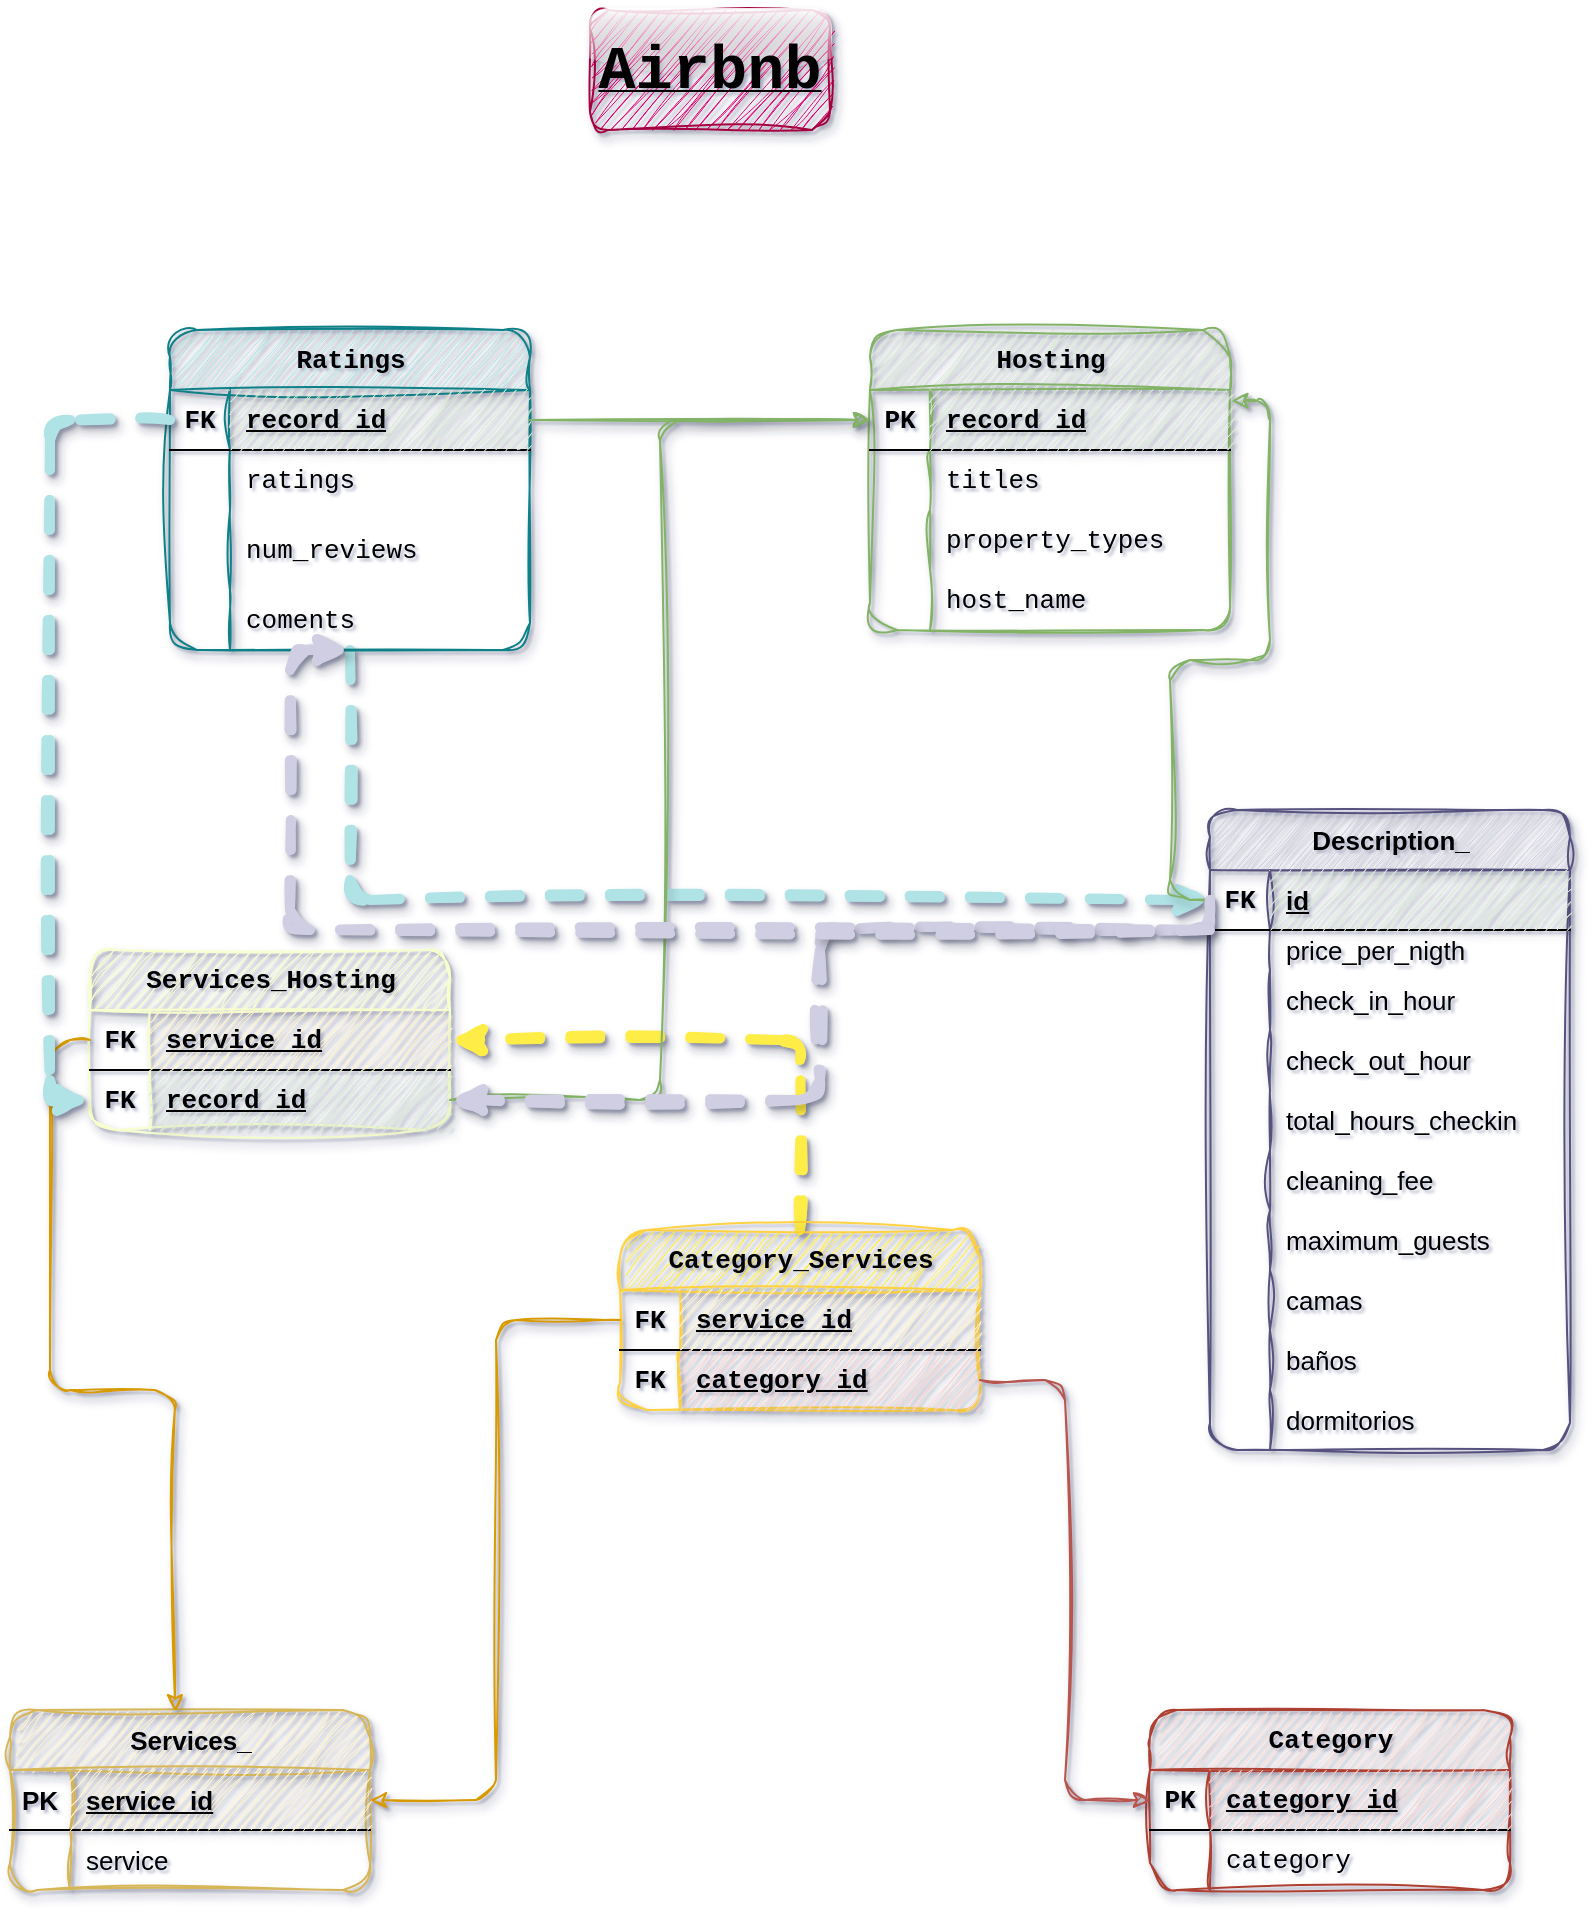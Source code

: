 <mxfile version="24.8.6">
  <diagram name="Page-1" id="JY5ZHwtryIxUGJIdgvJa">
    <mxGraphModel dx="2266" dy="979" grid="1" gridSize="10" guides="1" tooltips="1" connect="1" arrows="1" fold="1" page="1" pageScale="1" pageWidth="850" pageHeight="1100" background="none" math="0" shadow="1">
      <root>
        <mxCell id="0" />
        <mxCell id="1" parent="0" />
        <mxCell id="pHCHq_Ou_SgAkY8i8tZ--1" value="Hosting" style="shape=table;startSize=30;container=1;collapsible=1;childLayout=tableLayout;fixedRows=1;rowLines=0;fontStyle=1;align=center;resizeLast=1;html=1;fillColor=#d5e8d4;strokeColor=#82b366;rounded=1;sketch=1;curveFitting=1;jiggle=2;shadow=1;fontFamily=Courier New;fontSize=13;" vertex="1" parent="1">
          <mxGeometry x="460" y="220" width="180" height="150" as="geometry">
            <mxRectangle x="420" y="190" width="80" height="30" as="alternateBounds" />
          </mxGeometry>
        </mxCell>
        <mxCell id="pHCHq_Ou_SgAkY8i8tZ--2" value="" style="shape=tableRow;horizontal=0;startSize=0;swimlaneHead=0;swimlaneBody=0;fillColor=none;collapsible=0;dropTarget=0;points=[[0,0.5],[1,0.5]];portConstraint=eastwest;top=0;left=0;right=0;bottom=1;fontFamily=Courier New;fontSize=13;rounded=1;" vertex="1" parent="pHCHq_Ou_SgAkY8i8tZ--1">
          <mxGeometry y="30" width="180" height="30" as="geometry" />
        </mxCell>
        <mxCell id="pHCHq_Ou_SgAkY8i8tZ--3" value="PK" style="shape=partialRectangle;connectable=0;fillColor=none;top=0;left=0;bottom=0;right=0;fontStyle=1;overflow=hidden;whiteSpace=wrap;html=1;fontFamily=Courier New;fontSize=13;rounded=1;" vertex="1" parent="pHCHq_Ou_SgAkY8i8tZ--2">
          <mxGeometry width="30" height="30" as="geometry">
            <mxRectangle width="30" height="30" as="alternateBounds" />
          </mxGeometry>
        </mxCell>
        <mxCell id="pHCHq_Ou_SgAkY8i8tZ--4" value="record_id" style="shape=partialRectangle;connectable=0;fillColor=#d5e8d4;top=0;left=0;bottom=0;right=0;align=left;spacingLeft=6;fontStyle=5;overflow=hidden;whiteSpace=wrap;html=1;strokeColor=#82b366;sketch=1;curveFitting=1;jiggle=2;shadow=1;fontFamily=Courier New;fontSize=13;rounded=1;" vertex="1" parent="pHCHq_Ou_SgAkY8i8tZ--2">
          <mxGeometry x="30" width="150" height="30" as="geometry">
            <mxRectangle width="150" height="30" as="alternateBounds" />
          </mxGeometry>
        </mxCell>
        <mxCell id="pHCHq_Ou_SgAkY8i8tZ--5" value="" style="shape=tableRow;horizontal=0;startSize=0;swimlaneHead=0;swimlaneBody=0;fillColor=none;collapsible=0;dropTarget=0;points=[[0,0.5],[1,0.5]];portConstraint=eastwest;top=0;left=0;right=0;bottom=0;fontFamily=Courier New;fontSize=13;rounded=1;" vertex="1" parent="pHCHq_Ou_SgAkY8i8tZ--1">
          <mxGeometry y="60" width="180" height="30" as="geometry" />
        </mxCell>
        <mxCell id="pHCHq_Ou_SgAkY8i8tZ--6" value="" style="shape=partialRectangle;connectable=0;fillColor=none;top=0;left=0;bottom=0;right=0;editable=1;overflow=hidden;whiteSpace=wrap;html=1;fontFamily=Courier New;fontSize=13;rounded=1;" vertex="1" parent="pHCHq_Ou_SgAkY8i8tZ--5">
          <mxGeometry width="30" height="30" as="geometry">
            <mxRectangle width="30" height="30" as="alternateBounds" />
          </mxGeometry>
        </mxCell>
        <mxCell id="pHCHq_Ou_SgAkY8i8tZ--7" value="titles" style="shape=partialRectangle;connectable=0;fillColor=none;top=0;left=0;bottom=0;right=0;align=left;spacingLeft=6;overflow=hidden;whiteSpace=wrap;html=1;fontFamily=Courier New;fontSize=13;rounded=1;" vertex="1" parent="pHCHq_Ou_SgAkY8i8tZ--5">
          <mxGeometry x="30" width="150" height="30" as="geometry">
            <mxRectangle width="150" height="30" as="alternateBounds" />
          </mxGeometry>
        </mxCell>
        <mxCell id="pHCHq_Ou_SgAkY8i8tZ--8" value="" style="shape=tableRow;horizontal=0;startSize=0;swimlaneHead=0;swimlaneBody=0;fillColor=none;collapsible=0;dropTarget=0;points=[[0,0.5],[1,0.5]];portConstraint=eastwest;top=0;left=0;right=0;bottom=0;fontFamily=Courier New;fontSize=13;rounded=1;" vertex="1" parent="pHCHq_Ou_SgAkY8i8tZ--1">
          <mxGeometry y="90" width="180" height="30" as="geometry" />
        </mxCell>
        <mxCell id="pHCHq_Ou_SgAkY8i8tZ--9" value="" style="shape=partialRectangle;connectable=0;fillColor=none;top=0;left=0;bottom=0;right=0;editable=1;overflow=hidden;whiteSpace=wrap;html=1;fontFamily=Courier New;fontSize=13;rounded=1;" vertex="1" parent="pHCHq_Ou_SgAkY8i8tZ--8">
          <mxGeometry width="30" height="30" as="geometry">
            <mxRectangle width="30" height="30" as="alternateBounds" />
          </mxGeometry>
        </mxCell>
        <mxCell id="pHCHq_Ou_SgAkY8i8tZ--10" value="property_types" style="shape=partialRectangle;connectable=0;fillColor=none;top=0;left=0;bottom=0;right=0;align=left;spacingLeft=6;overflow=hidden;whiteSpace=wrap;html=1;fontFamily=Courier New;fontSize=13;rounded=1;" vertex="1" parent="pHCHq_Ou_SgAkY8i8tZ--8">
          <mxGeometry x="30" width="150" height="30" as="geometry">
            <mxRectangle width="150" height="30" as="alternateBounds" />
          </mxGeometry>
        </mxCell>
        <mxCell id="pHCHq_Ou_SgAkY8i8tZ--11" value="" style="shape=tableRow;horizontal=0;startSize=0;swimlaneHead=0;swimlaneBody=0;fillColor=none;collapsible=0;dropTarget=0;points=[[0,0.5],[1,0.5]];portConstraint=eastwest;top=0;left=0;right=0;bottom=0;fontFamily=Courier New;fontSize=13;rounded=1;" vertex="1" parent="pHCHq_Ou_SgAkY8i8tZ--1">
          <mxGeometry y="120" width="180" height="30" as="geometry" />
        </mxCell>
        <mxCell id="pHCHq_Ou_SgAkY8i8tZ--12" value="" style="shape=partialRectangle;connectable=0;fillColor=none;top=0;left=0;bottom=0;right=0;editable=1;overflow=hidden;whiteSpace=wrap;html=1;fontFamily=Courier New;fontSize=13;rounded=1;" vertex="1" parent="pHCHq_Ou_SgAkY8i8tZ--11">
          <mxGeometry width="30" height="30" as="geometry">
            <mxRectangle width="30" height="30" as="alternateBounds" />
          </mxGeometry>
        </mxCell>
        <mxCell id="pHCHq_Ou_SgAkY8i8tZ--13" value="host_name" style="shape=partialRectangle;connectable=0;fillColor=none;top=0;left=0;bottom=0;right=0;align=left;spacingLeft=6;overflow=hidden;whiteSpace=wrap;html=1;fontFamily=Courier New;fontSize=13;rounded=1;" vertex="1" parent="pHCHq_Ou_SgAkY8i8tZ--11">
          <mxGeometry x="30" width="150" height="30" as="geometry">
            <mxRectangle width="150" height="30" as="alternateBounds" />
          </mxGeometry>
        </mxCell>
        <mxCell id="pHCHq_Ou_SgAkY8i8tZ--14" value="Description_" style="shape=table;startSize=30;container=1;collapsible=1;childLayout=tableLayout;fixedRows=1;rowLines=0;fontStyle=1;align=center;resizeLast=1;html=1;strokeWidth=1;perimeterSpacing=4;swimlaneFillColor=none;fillColor=#d0cee2;strokeColor=#56517e;sketch=1;curveFitting=1;jiggle=2;shadow=1;rounded=1;fontSize=13;" vertex="1" parent="1">
          <mxGeometry x="630" y="460" width="180" height="320" as="geometry">
            <mxRectangle x="605" y="100" width="110" height="30" as="alternateBounds" />
          </mxGeometry>
        </mxCell>
        <mxCell id="pHCHq_Ou_SgAkY8i8tZ--15" value="" style="shape=tableRow;horizontal=0;startSize=0;swimlaneHead=0;swimlaneBody=0;fillColor=none;collapsible=0;dropTarget=0;points=[[0,0.5],[1,0.5]];portConstraint=eastwest;top=0;left=0;right=0;bottom=1;fontSize=13;rounded=1;" vertex="1" parent="pHCHq_Ou_SgAkY8i8tZ--14">
          <mxGeometry y="30" width="180" height="30" as="geometry" />
        </mxCell>
        <mxCell id="pHCHq_Ou_SgAkY8i8tZ--16" value="FK" style="shape=partialRectangle;connectable=0;fillColor=none;top=0;left=0;bottom=0;right=0;fontStyle=1;overflow=hidden;whiteSpace=wrap;html=1;fontFamily=Courier New;fontSize=13;rounded=1;" vertex="1" parent="pHCHq_Ou_SgAkY8i8tZ--15">
          <mxGeometry width="30" height="30" as="geometry">
            <mxRectangle width="30" height="30" as="alternateBounds" />
          </mxGeometry>
        </mxCell>
        <mxCell id="pHCHq_Ou_SgAkY8i8tZ--17" value="id" style="shape=partialRectangle;connectable=0;fillColor=#d5e8d4;top=0;left=0;bottom=0;right=0;align=left;spacingLeft=6;fontStyle=5;overflow=hidden;whiteSpace=wrap;html=1;strokeColor=#82b366;sketch=1;curveFitting=1;jiggle=2;shadow=1;fontSize=13;rounded=1;" vertex="1" parent="pHCHq_Ou_SgAkY8i8tZ--15">
          <mxGeometry x="30" width="150" height="30" as="geometry">
            <mxRectangle width="150" height="30" as="alternateBounds" />
          </mxGeometry>
        </mxCell>
        <mxCell id="pHCHq_Ou_SgAkY8i8tZ--18" value="" style="shape=tableRow;horizontal=0;startSize=0;swimlaneHead=0;swimlaneBody=0;fillColor=none;collapsible=0;dropTarget=0;points=[[0,0.5],[1,0.5]];portConstraint=eastwest;top=0;left=0;right=0;bottom=0;fontSize=13;rounded=1;" vertex="1" parent="pHCHq_Ou_SgAkY8i8tZ--14">
          <mxGeometry y="60" width="180" height="20" as="geometry" />
        </mxCell>
        <mxCell id="pHCHq_Ou_SgAkY8i8tZ--19" value="" style="shape=partialRectangle;connectable=0;fillColor=none;top=0;left=0;bottom=0;right=0;editable=1;overflow=hidden;whiteSpace=wrap;html=1;fontFamily=Courier New;fontSize=13;rounded=1;" vertex="1" parent="pHCHq_Ou_SgAkY8i8tZ--18">
          <mxGeometry width="30" height="20" as="geometry">
            <mxRectangle width="30" height="20" as="alternateBounds" />
          </mxGeometry>
        </mxCell>
        <mxCell id="pHCHq_Ou_SgAkY8i8tZ--20" value="price_per_nigth" style="shape=partialRectangle;connectable=0;fillColor=none;top=0;left=0;bottom=0;right=0;align=left;spacingLeft=6;overflow=hidden;whiteSpace=wrap;html=1;fontSize=13;rounded=1;" vertex="1" parent="pHCHq_Ou_SgAkY8i8tZ--18">
          <mxGeometry x="30" width="150" height="20" as="geometry">
            <mxRectangle width="150" height="20" as="alternateBounds" />
          </mxGeometry>
        </mxCell>
        <mxCell id="pHCHq_Ou_SgAkY8i8tZ--21" value="" style="shape=tableRow;horizontal=0;startSize=0;swimlaneHead=0;swimlaneBody=0;fillColor=none;collapsible=0;dropTarget=0;points=[[0,0.5],[1,0.5]];portConstraint=eastwest;top=0;left=0;right=0;bottom=0;fontSize=13;rounded=1;" vertex="1" parent="pHCHq_Ou_SgAkY8i8tZ--14">
          <mxGeometry y="80" width="180" height="30" as="geometry" />
        </mxCell>
        <mxCell id="pHCHq_Ou_SgAkY8i8tZ--22" value="" style="shape=partialRectangle;connectable=0;fillColor=none;top=0;left=0;bottom=0;right=0;editable=1;overflow=hidden;whiteSpace=wrap;html=1;fontFamily=Courier New;fontSize=13;rounded=1;" vertex="1" parent="pHCHq_Ou_SgAkY8i8tZ--21">
          <mxGeometry width="30" height="30" as="geometry">
            <mxRectangle width="30" height="30" as="alternateBounds" />
          </mxGeometry>
        </mxCell>
        <mxCell id="pHCHq_Ou_SgAkY8i8tZ--23" value="check_in_hour" style="shape=partialRectangle;connectable=0;fillColor=none;top=0;left=0;bottom=0;right=0;align=left;spacingLeft=6;overflow=hidden;whiteSpace=wrap;html=1;fontSize=13;rounded=1;" vertex="1" parent="pHCHq_Ou_SgAkY8i8tZ--21">
          <mxGeometry x="30" width="150" height="30" as="geometry">
            <mxRectangle width="150" height="30" as="alternateBounds" />
          </mxGeometry>
        </mxCell>
        <mxCell id="pHCHq_Ou_SgAkY8i8tZ--24" value="" style="shape=tableRow;horizontal=0;startSize=0;swimlaneHead=0;swimlaneBody=0;fillColor=none;collapsible=0;dropTarget=0;points=[[0,0.5],[1,0.5]];portConstraint=eastwest;top=0;left=0;right=0;bottom=0;fontSize=13;rounded=1;" vertex="1" parent="pHCHq_Ou_SgAkY8i8tZ--14">
          <mxGeometry y="110" width="180" height="30" as="geometry" />
        </mxCell>
        <mxCell id="pHCHq_Ou_SgAkY8i8tZ--25" value="" style="shape=partialRectangle;connectable=0;fillColor=none;top=0;left=0;bottom=0;right=0;editable=1;overflow=hidden;whiteSpace=wrap;html=1;fontFamily=Courier New;fontSize=13;rounded=1;" vertex="1" parent="pHCHq_Ou_SgAkY8i8tZ--24">
          <mxGeometry width="30" height="30" as="geometry">
            <mxRectangle width="30" height="30" as="alternateBounds" />
          </mxGeometry>
        </mxCell>
        <mxCell id="pHCHq_Ou_SgAkY8i8tZ--26" value="check_out_hour" style="shape=partialRectangle;connectable=0;fillColor=none;top=0;left=0;bottom=0;right=0;align=left;spacingLeft=6;overflow=hidden;whiteSpace=wrap;html=1;fontSize=13;rounded=1;" vertex="1" parent="pHCHq_Ou_SgAkY8i8tZ--24">
          <mxGeometry x="30" width="150" height="30" as="geometry">
            <mxRectangle width="150" height="30" as="alternateBounds" />
          </mxGeometry>
        </mxCell>
        <mxCell id="pHCHq_Ou_SgAkY8i8tZ--92" value="" style="shape=tableRow;horizontal=0;startSize=0;swimlaneHead=0;swimlaneBody=0;fillColor=none;collapsible=0;dropTarget=0;points=[[0,0.5],[1,0.5]];portConstraint=eastwest;top=0;left=0;right=0;bottom=0;fontSize=13;rounded=1;" vertex="1" parent="pHCHq_Ou_SgAkY8i8tZ--14">
          <mxGeometry y="140" width="180" height="30" as="geometry" />
        </mxCell>
        <mxCell id="pHCHq_Ou_SgAkY8i8tZ--93" value="" style="shape=partialRectangle;connectable=0;fillColor=none;top=0;left=0;bottom=0;right=0;editable=1;overflow=hidden;whiteSpace=wrap;html=1;fontFamily=Courier New;fontSize=13;rounded=1;" vertex="1" parent="pHCHq_Ou_SgAkY8i8tZ--92">
          <mxGeometry width="30" height="30" as="geometry">
            <mxRectangle width="30" height="30" as="alternateBounds" />
          </mxGeometry>
        </mxCell>
        <mxCell id="pHCHq_Ou_SgAkY8i8tZ--94" value="total_hours_checkin" style="shape=partialRectangle;connectable=0;fillColor=none;top=0;left=0;bottom=0;right=0;align=left;spacingLeft=6;overflow=hidden;whiteSpace=wrap;html=1;fontSize=13;rounded=1;" vertex="1" parent="pHCHq_Ou_SgAkY8i8tZ--92">
          <mxGeometry x="30" width="150" height="30" as="geometry">
            <mxRectangle width="150" height="30" as="alternateBounds" />
          </mxGeometry>
        </mxCell>
        <mxCell id="pHCHq_Ou_SgAkY8i8tZ--111" value="" style="shape=tableRow;horizontal=0;startSize=0;swimlaneHead=0;swimlaneBody=0;fillColor=none;collapsible=0;dropTarget=0;points=[[0,0.5],[1,0.5]];portConstraint=eastwest;top=0;left=0;right=0;bottom=0;fontSize=13;rounded=1;" vertex="1" parent="pHCHq_Ou_SgAkY8i8tZ--14">
          <mxGeometry y="170" width="180" height="30" as="geometry" />
        </mxCell>
        <mxCell id="pHCHq_Ou_SgAkY8i8tZ--112" value="" style="shape=partialRectangle;connectable=0;fillColor=none;top=0;left=0;bottom=0;right=0;editable=1;overflow=hidden;whiteSpace=wrap;html=1;fontFamily=Courier New;fontSize=13;rounded=1;" vertex="1" parent="pHCHq_Ou_SgAkY8i8tZ--111">
          <mxGeometry width="30" height="30" as="geometry">
            <mxRectangle width="30" height="30" as="alternateBounds" />
          </mxGeometry>
        </mxCell>
        <mxCell id="pHCHq_Ou_SgAkY8i8tZ--113" value="cleaning_fee" style="shape=partialRectangle;connectable=0;fillColor=none;top=0;left=0;bottom=0;right=0;align=left;spacingLeft=6;overflow=hidden;whiteSpace=wrap;html=1;fontSize=13;rounded=1;" vertex="1" parent="pHCHq_Ou_SgAkY8i8tZ--111">
          <mxGeometry x="30" width="150" height="30" as="geometry">
            <mxRectangle width="150" height="30" as="alternateBounds" />
          </mxGeometry>
        </mxCell>
        <mxCell id="pHCHq_Ou_SgAkY8i8tZ--114" value="" style="shape=tableRow;horizontal=0;startSize=0;swimlaneHead=0;swimlaneBody=0;fillColor=none;collapsible=0;dropTarget=0;points=[[0,0.5],[1,0.5]];portConstraint=eastwest;top=0;left=0;right=0;bottom=0;fontSize=13;rounded=1;" vertex="1" parent="pHCHq_Ou_SgAkY8i8tZ--14">
          <mxGeometry y="200" width="180" height="30" as="geometry" />
        </mxCell>
        <mxCell id="pHCHq_Ou_SgAkY8i8tZ--115" value="" style="shape=partialRectangle;connectable=0;fillColor=none;top=0;left=0;bottom=0;right=0;editable=1;overflow=hidden;whiteSpace=wrap;html=1;fontFamily=Courier New;fontSize=13;rounded=1;" vertex="1" parent="pHCHq_Ou_SgAkY8i8tZ--114">
          <mxGeometry width="30" height="30" as="geometry">
            <mxRectangle width="30" height="30" as="alternateBounds" />
          </mxGeometry>
        </mxCell>
        <mxCell id="pHCHq_Ou_SgAkY8i8tZ--116" value="maximum_guests" style="shape=partialRectangle;connectable=0;fillColor=none;top=0;left=0;bottom=0;right=0;align=left;spacingLeft=6;overflow=hidden;whiteSpace=wrap;html=1;fontSize=13;rounded=1;" vertex="1" parent="pHCHq_Ou_SgAkY8i8tZ--114">
          <mxGeometry x="30" width="150" height="30" as="geometry">
            <mxRectangle width="150" height="30" as="alternateBounds" />
          </mxGeometry>
        </mxCell>
        <mxCell id="pHCHq_Ou_SgAkY8i8tZ--117" value="" style="shape=tableRow;horizontal=0;startSize=0;swimlaneHead=0;swimlaneBody=0;fillColor=none;collapsible=0;dropTarget=0;points=[[0,0.5],[1,0.5]];portConstraint=eastwest;top=0;left=0;right=0;bottom=0;fontSize=13;rounded=1;" vertex="1" parent="pHCHq_Ou_SgAkY8i8tZ--14">
          <mxGeometry y="230" width="180" height="30" as="geometry" />
        </mxCell>
        <mxCell id="pHCHq_Ou_SgAkY8i8tZ--118" value="" style="shape=partialRectangle;connectable=0;fillColor=none;top=0;left=0;bottom=0;right=0;editable=1;overflow=hidden;whiteSpace=wrap;html=1;fontFamily=Courier New;fontSize=13;rounded=1;" vertex="1" parent="pHCHq_Ou_SgAkY8i8tZ--117">
          <mxGeometry width="30" height="30" as="geometry">
            <mxRectangle width="30" height="30" as="alternateBounds" />
          </mxGeometry>
        </mxCell>
        <mxCell id="pHCHq_Ou_SgAkY8i8tZ--119" value="camas" style="shape=partialRectangle;connectable=0;fillColor=none;top=0;left=0;bottom=0;right=0;align=left;spacingLeft=6;overflow=hidden;whiteSpace=wrap;html=1;fontSize=13;rounded=1;" vertex="1" parent="pHCHq_Ou_SgAkY8i8tZ--117">
          <mxGeometry x="30" width="150" height="30" as="geometry">
            <mxRectangle width="150" height="30" as="alternateBounds" />
          </mxGeometry>
        </mxCell>
        <mxCell id="pHCHq_Ou_SgAkY8i8tZ--120" value="" style="shape=tableRow;horizontal=0;startSize=0;swimlaneHead=0;swimlaneBody=0;fillColor=none;collapsible=0;dropTarget=0;points=[[0,0.5],[1,0.5]];portConstraint=eastwest;top=0;left=0;right=0;bottom=0;fontSize=13;rounded=1;" vertex="1" parent="pHCHq_Ou_SgAkY8i8tZ--14">
          <mxGeometry y="260" width="180" height="30" as="geometry" />
        </mxCell>
        <mxCell id="pHCHq_Ou_SgAkY8i8tZ--121" value="" style="shape=partialRectangle;connectable=0;fillColor=none;top=0;left=0;bottom=0;right=0;editable=1;overflow=hidden;whiteSpace=wrap;html=1;fontFamily=Courier New;fontSize=13;rounded=1;" vertex="1" parent="pHCHq_Ou_SgAkY8i8tZ--120">
          <mxGeometry width="30" height="30" as="geometry">
            <mxRectangle width="30" height="30" as="alternateBounds" />
          </mxGeometry>
        </mxCell>
        <mxCell id="pHCHq_Ou_SgAkY8i8tZ--122" value="baños" style="shape=partialRectangle;connectable=0;fillColor=none;top=0;left=0;bottom=0;right=0;align=left;spacingLeft=6;overflow=hidden;whiteSpace=wrap;html=1;fontSize=13;rounded=1;" vertex="1" parent="pHCHq_Ou_SgAkY8i8tZ--120">
          <mxGeometry x="30" width="150" height="30" as="geometry">
            <mxRectangle width="150" height="30" as="alternateBounds" />
          </mxGeometry>
        </mxCell>
        <mxCell id="pHCHq_Ou_SgAkY8i8tZ--123" value="" style="shape=tableRow;horizontal=0;startSize=0;swimlaneHead=0;swimlaneBody=0;fillColor=none;collapsible=0;dropTarget=0;points=[[0,0.5],[1,0.5]];portConstraint=eastwest;top=0;left=0;right=0;bottom=0;fontSize=13;rounded=1;" vertex="1" parent="pHCHq_Ou_SgAkY8i8tZ--14">
          <mxGeometry y="290" width="180" height="30" as="geometry" />
        </mxCell>
        <mxCell id="pHCHq_Ou_SgAkY8i8tZ--124" value="" style="shape=partialRectangle;connectable=0;fillColor=none;top=0;left=0;bottom=0;right=0;editable=1;overflow=hidden;whiteSpace=wrap;html=1;fontFamily=Courier New;fontSize=13;rounded=1;" vertex="1" parent="pHCHq_Ou_SgAkY8i8tZ--123">
          <mxGeometry width="30" height="30" as="geometry">
            <mxRectangle width="30" height="30" as="alternateBounds" />
          </mxGeometry>
        </mxCell>
        <mxCell id="pHCHq_Ou_SgAkY8i8tZ--125" value="dormitorios" style="shape=partialRectangle;connectable=0;fillColor=none;top=0;left=0;bottom=0;right=0;align=left;spacingLeft=6;overflow=hidden;whiteSpace=wrap;html=1;fontSize=13;rounded=1;" vertex="1" parent="pHCHq_Ou_SgAkY8i8tZ--123">
          <mxGeometry x="30" width="150" height="30" as="geometry">
            <mxRectangle width="150" height="30" as="alternateBounds" />
          </mxGeometry>
        </mxCell>
        <mxCell id="pHCHq_Ou_SgAkY8i8tZ--154" style="edgeStyle=orthogonalEdgeStyle;rounded=1;orthogonalLoop=1;jettySize=auto;html=1;dashed=1;strokeWidth=5;strokeColor=#b0e3e6;sketch=1;curveFitting=1;jiggle=2;shadow=1;fontFamily=Courier New;fontSize=13;" edge="1" parent="1" source="pHCHq_Ou_SgAkY8i8tZ--27" target="pHCHq_Ou_SgAkY8i8tZ--15">
          <mxGeometry relative="1" as="geometry" />
        </mxCell>
        <mxCell id="pHCHq_Ou_SgAkY8i8tZ--27" value="Ratings" style="shape=table;startSize=30;container=1;collapsible=1;childLayout=tableLayout;fixedRows=1;rowLines=0;fontStyle=1;align=center;resizeLast=1;html=1;fillColor=#b0e3e6;strokeColor=#0e8088;rounded=1;sketch=1;curveFitting=1;jiggle=2;shadow=1;fontFamily=Courier New;fontSize=13;" vertex="1" parent="1">
          <mxGeometry x="110" y="220" width="180" height="160" as="geometry">
            <mxRectangle x="30" y="260" width="80" height="30" as="alternateBounds" />
          </mxGeometry>
        </mxCell>
        <mxCell id="pHCHq_Ou_SgAkY8i8tZ--28" value="" style="shape=tableRow;horizontal=0;startSize=0;swimlaneHead=0;swimlaneBody=0;fillColor=none;collapsible=0;dropTarget=0;points=[[0,0.5],[1,0.5]];portConstraint=eastwest;top=0;left=0;right=0;bottom=1;fontFamily=Courier New;fontSize=13;rounded=1;" vertex="1" parent="pHCHq_Ou_SgAkY8i8tZ--27">
          <mxGeometry y="30" width="180" height="30" as="geometry" />
        </mxCell>
        <mxCell id="pHCHq_Ou_SgAkY8i8tZ--29" value="FK" style="shape=partialRectangle;connectable=0;fillColor=none;top=0;left=0;bottom=0;right=0;fontStyle=1;overflow=hidden;whiteSpace=wrap;html=1;fontFamily=Courier New;fontSize=13;rounded=1;" vertex="1" parent="pHCHq_Ou_SgAkY8i8tZ--28">
          <mxGeometry width="30" height="30" as="geometry">
            <mxRectangle width="30" height="30" as="alternateBounds" />
          </mxGeometry>
        </mxCell>
        <mxCell id="pHCHq_Ou_SgAkY8i8tZ--30" value="record_id" style="shape=partialRectangle;connectable=0;fillColor=#d5e8d4;top=0;left=0;bottom=0;right=0;align=left;spacingLeft=6;fontStyle=5;overflow=hidden;whiteSpace=wrap;html=1;strokeColor=#82b366;sketch=1;curveFitting=1;jiggle=2;shadow=1;fontFamily=Courier New;fontSize=13;rounded=1;" vertex="1" parent="pHCHq_Ou_SgAkY8i8tZ--28">
          <mxGeometry x="30" width="150" height="30" as="geometry">
            <mxRectangle width="150" height="30" as="alternateBounds" />
          </mxGeometry>
        </mxCell>
        <mxCell id="pHCHq_Ou_SgAkY8i8tZ--31" value="" style="shape=tableRow;horizontal=0;startSize=0;swimlaneHead=0;swimlaneBody=0;fillColor=none;collapsible=0;dropTarget=0;points=[[0,0.5],[1,0.5]];portConstraint=eastwest;top=0;left=0;right=0;bottom=0;fontFamily=Courier New;fontSize=13;rounded=1;" vertex="1" parent="pHCHq_Ou_SgAkY8i8tZ--27">
          <mxGeometry y="60" width="180" height="30" as="geometry" />
        </mxCell>
        <mxCell id="pHCHq_Ou_SgAkY8i8tZ--32" value="" style="shape=partialRectangle;connectable=0;fillColor=none;top=0;left=0;bottom=0;right=0;editable=1;overflow=hidden;whiteSpace=wrap;html=1;fontFamily=Courier New;fontSize=13;rounded=1;" vertex="1" parent="pHCHq_Ou_SgAkY8i8tZ--31">
          <mxGeometry width="30" height="30" as="geometry">
            <mxRectangle width="30" height="30" as="alternateBounds" />
          </mxGeometry>
        </mxCell>
        <mxCell id="pHCHq_Ou_SgAkY8i8tZ--33" value="ratings" style="shape=partialRectangle;connectable=0;fillColor=none;top=0;left=0;bottom=0;right=0;align=left;spacingLeft=6;overflow=hidden;whiteSpace=wrap;html=1;fontFamily=Courier New;fontSize=13;rounded=1;" vertex="1" parent="pHCHq_Ou_SgAkY8i8tZ--31">
          <mxGeometry x="30" width="150" height="30" as="geometry">
            <mxRectangle width="150" height="30" as="alternateBounds" />
          </mxGeometry>
        </mxCell>
        <mxCell id="pHCHq_Ou_SgAkY8i8tZ--34" value="" style="shape=tableRow;horizontal=0;startSize=0;swimlaneHead=0;swimlaneBody=0;fillColor=none;collapsible=0;dropTarget=0;points=[[0,0.5],[1,0.5]];portConstraint=eastwest;top=0;left=0;right=0;bottom=0;fontFamily=Courier New;fontSize=13;rounded=1;" vertex="1" parent="pHCHq_Ou_SgAkY8i8tZ--27">
          <mxGeometry y="90" width="180" height="40" as="geometry" />
        </mxCell>
        <mxCell id="pHCHq_Ou_SgAkY8i8tZ--35" value="" style="shape=partialRectangle;connectable=0;fillColor=none;top=0;left=0;bottom=0;right=0;editable=1;overflow=hidden;whiteSpace=wrap;html=1;fontFamily=Courier New;fontSize=13;rounded=1;" vertex="1" parent="pHCHq_Ou_SgAkY8i8tZ--34">
          <mxGeometry width="30" height="40" as="geometry">
            <mxRectangle width="30" height="40" as="alternateBounds" />
          </mxGeometry>
        </mxCell>
        <mxCell id="pHCHq_Ou_SgAkY8i8tZ--36" value="num_reviews" style="shape=partialRectangle;connectable=0;fillColor=none;top=0;left=0;bottom=0;right=0;align=left;spacingLeft=6;overflow=hidden;whiteSpace=wrap;html=1;fontFamily=Courier New;fontSize=13;rounded=1;" vertex="1" parent="pHCHq_Ou_SgAkY8i8tZ--34">
          <mxGeometry x="30" width="150" height="40" as="geometry">
            <mxRectangle width="150" height="40" as="alternateBounds" />
          </mxGeometry>
        </mxCell>
        <mxCell id="pHCHq_Ou_SgAkY8i8tZ--37" value="" style="shape=tableRow;horizontal=0;startSize=0;swimlaneHead=0;swimlaneBody=0;fillColor=none;collapsible=0;dropTarget=0;points=[[0,0.5],[1,0.5]];portConstraint=eastwest;top=0;left=0;right=0;bottom=0;fontFamily=Courier New;fontSize=13;rounded=1;" vertex="1" parent="pHCHq_Ou_SgAkY8i8tZ--27">
          <mxGeometry y="130" width="180" height="30" as="geometry" />
        </mxCell>
        <mxCell id="pHCHq_Ou_SgAkY8i8tZ--38" value="" style="shape=partialRectangle;connectable=0;fillColor=none;top=0;left=0;bottom=0;right=0;editable=1;overflow=hidden;whiteSpace=wrap;html=1;fontFamily=Courier New;fontSize=13;rounded=1;" vertex="1" parent="pHCHq_Ou_SgAkY8i8tZ--37">
          <mxGeometry width="30" height="30" as="geometry">
            <mxRectangle width="30" height="30" as="alternateBounds" />
          </mxGeometry>
        </mxCell>
        <mxCell id="pHCHq_Ou_SgAkY8i8tZ--39" value="coments" style="shape=partialRectangle;connectable=0;fillColor=none;top=0;left=0;bottom=0;right=0;align=left;spacingLeft=6;overflow=hidden;whiteSpace=wrap;html=1;fontFamily=Courier New;fontSize=13;rounded=1;" vertex="1" parent="pHCHq_Ou_SgAkY8i8tZ--37">
          <mxGeometry x="30" width="150" height="30" as="geometry">
            <mxRectangle width="150" height="30" as="alternateBounds" />
          </mxGeometry>
        </mxCell>
        <mxCell id="pHCHq_Ou_SgAkY8i8tZ--40" value="Services_Hosting" style="shape=table;startSize=30;container=1;collapsible=1;childLayout=tableLayout;fixedRows=1;rowLines=0;fontStyle=1;align=center;resizeLast=1;html=1;gradientColor=none;fillColor=#f7ffcf;strokeColor=#f7ffcf;rounded=1;sketch=1;curveFitting=1;jiggle=2;shadow=1;swimlaneLine=1;fontFamily=Courier New;fontSize=13;" vertex="1" parent="1">
          <mxGeometry x="70" y="530" width="180" height="90" as="geometry" />
        </mxCell>
        <mxCell id="pHCHq_Ou_SgAkY8i8tZ--41" value="" style="shape=tableRow;horizontal=0;startSize=0;swimlaneHead=0;swimlaneBody=0;fillColor=none;collapsible=0;dropTarget=0;points=[[0,0.5],[1,0.5]];portConstraint=eastwest;top=0;left=0;right=0;bottom=1;fontFamily=Courier New;fontSize=13;rounded=1;" vertex="1" parent="pHCHq_Ou_SgAkY8i8tZ--40">
          <mxGeometry y="30" width="180" height="30" as="geometry" />
        </mxCell>
        <mxCell id="pHCHq_Ou_SgAkY8i8tZ--42" value="FK" style="shape=partialRectangle;connectable=0;fillColor=none;top=0;left=0;bottom=0;right=0;fontStyle=1;overflow=hidden;whiteSpace=wrap;html=1;fontFamily=Courier New;fontSize=13;rounded=1;" vertex="1" parent="pHCHq_Ou_SgAkY8i8tZ--41">
          <mxGeometry width="30" height="30" as="geometry">
            <mxRectangle width="30" height="30" as="alternateBounds" />
          </mxGeometry>
        </mxCell>
        <mxCell id="pHCHq_Ou_SgAkY8i8tZ--43" value="service_id" style="shape=partialRectangle;connectable=0;fillColor=#fff2cc;top=0;left=0;bottom=0;right=0;align=left;spacingLeft=6;fontStyle=5;overflow=hidden;whiteSpace=wrap;html=1;strokeColor=#d6b656;sketch=1;curveFitting=1;jiggle=2;shadow=1;fontFamily=Courier New;fontSize=13;rounded=1;" vertex="1" parent="pHCHq_Ou_SgAkY8i8tZ--41">
          <mxGeometry x="30" width="150" height="30" as="geometry">
            <mxRectangle width="150" height="30" as="alternateBounds" />
          </mxGeometry>
        </mxCell>
        <mxCell id="pHCHq_Ou_SgAkY8i8tZ--44" value="" style="shape=tableRow;horizontal=0;startSize=0;swimlaneHead=0;swimlaneBody=0;fillColor=none;collapsible=0;dropTarget=0;points=[[0,0.5],[1,0.5]];portConstraint=eastwest;top=0;left=0;right=0;bottom=0;fontFamily=Courier New;fontSize=13;rounded=1;" vertex="1" parent="pHCHq_Ou_SgAkY8i8tZ--40">
          <mxGeometry y="60" width="180" height="30" as="geometry" />
        </mxCell>
        <mxCell id="pHCHq_Ou_SgAkY8i8tZ--45" value="&lt;b style=&quot;font-size: 13px;&quot;&gt;FK&lt;/b&gt;" style="shape=partialRectangle;connectable=0;fillColor=none;top=0;left=0;bottom=0;right=0;editable=1;overflow=hidden;whiteSpace=wrap;html=1;fontFamily=Courier New;fontSize=13;rounded=1;" vertex="1" parent="pHCHq_Ou_SgAkY8i8tZ--44">
          <mxGeometry width="30" height="30" as="geometry">
            <mxRectangle width="30" height="30" as="alternateBounds" />
          </mxGeometry>
        </mxCell>
        <mxCell id="pHCHq_Ou_SgAkY8i8tZ--46" value="&lt;b style=&quot;font-size: 13px;&quot;&gt;&lt;u style=&quot;font-size: 13px;&quot;&gt;record_id&lt;/u&gt;&lt;/b&gt;" style="shape=partialRectangle;connectable=0;fillColor=#d5e8d4;top=0;left=0;bottom=0;right=0;align=left;spacingLeft=6;overflow=hidden;whiteSpace=wrap;html=1;strokeColor=#82b366;sketch=1;curveFitting=1;jiggle=2;shadow=1;fontFamily=Courier New;fontSize=13;rounded=1;" vertex="1" parent="pHCHq_Ou_SgAkY8i8tZ--44">
          <mxGeometry x="30" width="150" height="30" as="geometry">
            <mxRectangle width="150" height="30" as="alternateBounds" />
          </mxGeometry>
        </mxCell>
        <mxCell id="pHCHq_Ou_SgAkY8i8tZ--153" style="edgeStyle=orthogonalEdgeStyle;rounded=1;orthogonalLoop=1;jettySize=auto;html=1;entryX=1;entryY=0.5;entryDx=0;entryDy=0;dashed=1;strokeColor=#ffed47;strokeWidth=5;sketch=1;curveFitting=1;jiggle=2;shadow=1;fontFamily=Courier New;fontSize=13;" edge="1" parent="1" source="pHCHq_Ou_SgAkY8i8tZ--53" target="pHCHq_Ou_SgAkY8i8tZ--41">
          <mxGeometry relative="1" as="geometry" />
        </mxCell>
        <mxCell id="pHCHq_Ou_SgAkY8i8tZ--53" value="Category_Services" style="shape=table;startSize=30;container=1;collapsible=1;childLayout=tableLayout;fixedRows=1;rowLines=0;fontStyle=1;align=center;resizeLast=1;html=1;gradientColor=none;fillColor=#FFEB33;strokeColor=#ffcf30;opacity=90;sketch=1;curveFitting=1;jiggle=2;shadow=1;rounded=1;fontFamily=Courier New;fontSize=13;" vertex="1" parent="1">
          <mxGeometry x="335" y="670" width="180" height="90" as="geometry" />
        </mxCell>
        <mxCell id="pHCHq_Ou_SgAkY8i8tZ--54" value="" style="shape=tableRow;horizontal=0;startSize=0;swimlaneHead=0;swimlaneBody=0;fillColor=none;collapsible=0;dropTarget=0;points=[[0,0.5],[1,0.5]];portConstraint=eastwest;top=0;left=0;right=0;bottom=1;fontFamily=Courier New;fontSize=13;rounded=1;" vertex="1" parent="pHCHq_Ou_SgAkY8i8tZ--53">
          <mxGeometry y="30" width="180" height="30" as="geometry" />
        </mxCell>
        <mxCell id="pHCHq_Ou_SgAkY8i8tZ--55" value="FK" style="shape=partialRectangle;connectable=0;fillColor=none;top=0;left=0;bottom=0;right=0;fontStyle=1;overflow=hidden;whiteSpace=wrap;html=1;fontFamily=Courier New;fontSize=13;rounded=1;" vertex="1" parent="pHCHq_Ou_SgAkY8i8tZ--54">
          <mxGeometry width="30" height="30" as="geometry">
            <mxRectangle width="30" height="30" as="alternateBounds" />
          </mxGeometry>
        </mxCell>
        <mxCell id="pHCHq_Ou_SgAkY8i8tZ--56" value="service_id" style="shape=partialRectangle;connectable=0;fillColor=#fff2cc;top=0;left=0;bottom=0;right=0;align=left;spacingLeft=6;fontStyle=5;overflow=hidden;whiteSpace=wrap;html=1;strokeColor=#d6b656;sketch=1;curveFitting=1;jiggle=2;shadow=1;fontFamily=Courier New;fontSize=13;rounded=1;" vertex="1" parent="pHCHq_Ou_SgAkY8i8tZ--54">
          <mxGeometry x="30" width="150" height="30" as="geometry">
            <mxRectangle width="150" height="30" as="alternateBounds" />
          </mxGeometry>
        </mxCell>
        <mxCell id="pHCHq_Ou_SgAkY8i8tZ--57" value="" style="shape=tableRow;horizontal=0;startSize=0;swimlaneHead=0;swimlaneBody=0;fillColor=none;collapsible=0;dropTarget=0;points=[[0,0.5],[1,0.5]];portConstraint=eastwest;top=0;left=0;right=0;bottom=0;fontFamily=Courier New;fontSize=13;rounded=1;" vertex="1" parent="pHCHq_Ou_SgAkY8i8tZ--53">
          <mxGeometry y="60" width="180" height="30" as="geometry" />
        </mxCell>
        <mxCell id="pHCHq_Ou_SgAkY8i8tZ--58" value="&lt;b style=&quot;font-size: 13px;&quot;&gt;FK&lt;/b&gt;" style="shape=partialRectangle;connectable=0;fillColor=none;top=0;left=0;bottom=0;right=0;editable=1;overflow=hidden;whiteSpace=wrap;html=1;fontFamily=Courier New;fontSize=13;rounded=1;" vertex="1" parent="pHCHq_Ou_SgAkY8i8tZ--57">
          <mxGeometry width="30" height="30" as="geometry">
            <mxRectangle width="30" height="30" as="alternateBounds" />
          </mxGeometry>
        </mxCell>
        <mxCell id="pHCHq_Ou_SgAkY8i8tZ--59" value="&lt;u style=&quot;font-size: 13px;&quot;&gt;&lt;b style=&quot;font-size: 13px;&quot;&gt;category_id&lt;/b&gt;&lt;/u&gt;" style="shape=partialRectangle;connectable=0;fillColor=#f8cecc;top=0;left=0;bottom=0;right=0;align=left;spacingLeft=6;overflow=hidden;whiteSpace=wrap;html=1;strokeColor=#b85450;sketch=1;curveFitting=1;jiggle=2;shadow=1;fontFamily=Courier New;fontSize=13;rounded=1;" vertex="1" parent="pHCHq_Ou_SgAkY8i8tZ--57">
          <mxGeometry x="30" width="150" height="30" as="geometry">
            <mxRectangle width="150" height="30" as="alternateBounds" />
          </mxGeometry>
        </mxCell>
        <mxCell id="pHCHq_Ou_SgAkY8i8tZ--66" value="Services_" style="shape=table;startSize=30;container=1;collapsible=1;childLayout=tableLayout;fixedRows=1;rowLines=0;fontStyle=1;align=center;resizeLast=1;html=1;fillColor=#fff2cc;strokeColor=#d6b656;sketch=1;curveFitting=1;jiggle=2;shadow=1;rounded=1;fontSize=13;" vertex="1" parent="1">
          <mxGeometry x="30" y="910" width="180" height="90" as="geometry" />
        </mxCell>
        <mxCell id="pHCHq_Ou_SgAkY8i8tZ--67" value="" style="shape=tableRow;horizontal=0;startSize=0;swimlaneHead=0;swimlaneBody=0;fillColor=none;collapsible=0;dropTarget=0;points=[[0,0.5],[1,0.5]];portConstraint=eastwest;top=0;left=0;right=0;bottom=1;fontSize=13;rounded=1;" vertex="1" parent="pHCHq_Ou_SgAkY8i8tZ--66">
          <mxGeometry y="30" width="180" height="30" as="geometry" />
        </mxCell>
        <mxCell id="pHCHq_Ou_SgAkY8i8tZ--68" value="PK" style="shape=partialRectangle;connectable=0;fillColor=none;top=0;left=0;bottom=0;right=0;fontStyle=1;overflow=hidden;whiteSpace=wrap;html=1;fontSize=13;rounded=1;" vertex="1" parent="pHCHq_Ou_SgAkY8i8tZ--67">
          <mxGeometry width="30" height="30" as="geometry">
            <mxRectangle width="30" height="30" as="alternateBounds" />
          </mxGeometry>
        </mxCell>
        <mxCell id="pHCHq_Ou_SgAkY8i8tZ--69" value="service_id" style="shape=partialRectangle;connectable=0;fillColor=#fff2cc;top=0;left=0;bottom=0;right=0;align=left;spacingLeft=6;fontStyle=5;overflow=hidden;whiteSpace=wrap;html=1;strokeColor=#d6b656;sketch=1;curveFitting=1;jiggle=2;shadow=1;fontSize=13;rounded=1;" vertex="1" parent="pHCHq_Ou_SgAkY8i8tZ--67">
          <mxGeometry x="30" width="150" height="30" as="geometry">
            <mxRectangle width="150" height="30" as="alternateBounds" />
          </mxGeometry>
        </mxCell>
        <mxCell id="pHCHq_Ou_SgAkY8i8tZ--70" value="" style="shape=tableRow;horizontal=0;startSize=0;swimlaneHead=0;swimlaneBody=0;fillColor=none;collapsible=0;dropTarget=0;points=[[0,0.5],[1,0.5]];portConstraint=eastwest;top=0;left=0;right=0;bottom=0;fontSize=13;rounded=1;" vertex="1" parent="pHCHq_Ou_SgAkY8i8tZ--66">
          <mxGeometry y="60" width="180" height="30" as="geometry" />
        </mxCell>
        <mxCell id="pHCHq_Ou_SgAkY8i8tZ--71" value="" style="shape=partialRectangle;connectable=0;fillColor=none;top=0;left=0;bottom=0;right=0;editable=1;overflow=hidden;whiteSpace=wrap;html=1;fontSize=13;rounded=1;" vertex="1" parent="pHCHq_Ou_SgAkY8i8tZ--70">
          <mxGeometry width="30" height="30" as="geometry">
            <mxRectangle width="30" height="30" as="alternateBounds" />
          </mxGeometry>
        </mxCell>
        <mxCell id="pHCHq_Ou_SgAkY8i8tZ--72" value="service" style="shape=partialRectangle;connectable=0;fillColor=none;top=0;left=0;bottom=0;right=0;align=left;spacingLeft=6;overflow=hidden;whiteSpace=wrap;html=1;fontSize=13;rounded=1;" vertex="1" parent="pHCHq_Ou_SgAkY8i8tZ--70">
          <mxGeometry x="30" width="150" height="30" as="geometry">
            <mxRectangle width="150" height="30" as="alternateBounds" />
          </mxGeometry>
        </mxCell>
        <mxCell id="pHCHq_Ou_SgAkY8i8tZ--79" value="Category" style="shape=table;startSize=30;container=1;collapsible=1;childLayout=tableLayout;fixedRows=1;rowLines=0;fontStyle=1;align=center;resizeLast=1;html=1;fillColor=#fad9d5;strokeColor=#ae4132;sketch=1;curveFitting=1;jiggle=2;shadow=1;rounded=1;fontFamily=Courier New;fontSize=13;" vertex="1" parent="1">
          <mxGeometry x="600" y="910" width="180" height="90" as="geometry" />
        </mxCell>
        <mxCell id="pHCHq_Ou_SgAkY8i8tZ--80" value="" style="shape=tableRow;horizontal=0;startSize=0;swimlaneHead=0;swimlaneBody=0;fillColor=none;collapsible=0;dropTarget=0;points=[[0,0.5],[1,0.5]];portConstraint=eastwest;top=0;left=0;right=0;bottom=1;fontFamily=Courier New;fontSize=13;rounded=1;" vertex="1" parent="pHCHq_Ou_SgAkY8i8tZ--79">
          <mxGeometry y="30" width="180" height="30" as="geometry" />
        </mxCell>
        <mxCell id="pHCHq_Ou_SgAkY8i8tZ--81" value="PK" style="shape=partialRectangle;connectable=0;fillColor=none;top=0;left=0;bottom=0;right=0;fontStyle=1;overflow=hidden;whiteSpace=wrap;html=1;fontFamily=Courier New;fontSize=13;rounded=1;" vertex="1" parent="pHCHq_Ou_SgAkY8i8tZ--80">
          <mxGeometry width="30" height="30" as="geometry">
            <mxRectangle width="30" height="30" as="alternateBounds" />
          </mxGeometry>
        </mxCell>
        <mxCell id="pHCHq_Ou_SgAkY8i8tZ--82" value="category_id" style="shape=partialRectangle;connectable=0;fillColor=#f8cecc;top=0;left=0;bottom=0;right=0;align=left;spacingLeft=6;fontStyle=5;overflow=hidden;whiteSpace=wrap;html=1;strokeColor=#b85450;sketch=1;curveFitting=1;jiggle=2;shadow=1;fontFamily=Courier New;fontSize=13;rounded=1;" vertex="1" parent="pHCHq_Ou_SgAkY8i8tZ--80">
          <mxGeometry x="30" width="150" height="30" as="geometry">
            <mxRectangle width="150" height="30" as="alternateBounds" />
          </mxGeometry>
        </mxCell>
        <mxCell id="pHCHq_Ou_SgAkY8i8tZ--83" value="" style="shape=tableRow;horizontal=0;startSize=0;swimlaneHead=0;swimlaneBody=0;fillColor=none;collapsible=0;dropTarget=0;points=[[0,0.5],[1,0.5]];portConstraint=eastwest;top=0;left=0;right=0;bottom=0;fontFamily=Courier New;fontSize=13;rounded=1;" vertex="1" parent="pHCHq_Ou_SgAkY8i8tZ--79">
          <mxGeometry y="60" width="180" height="30" as="geometry" />
        </mxCell>
        <mxCell id="pHCHq_Ou_SgAkY8i8tZ--84" value="" style="shape=partialRectangle;connectable=0;fillColor=none;top=0;left=0;bottom=0;right=0;editable=1;overflow=hidden;whiteSpace=wrap;html=1;fontFamily=Courier New;fontSize=13;rounded=1;" vertex="1" parent="pHCHq_Ou_SgAkY8i8tZ--83">
          <mxGeometry width="30" height="30" as="geometry">
            <mxRectangle width="30" height="30" as="alternateBounds" />
          </mxGeometry>
        </mxCell>
        <mxCell id="pHCHq_Ou_SgAkY8i8tZ--85" value="category" style="shape=partialRectangle;connectable=0;fillColor=none;top=0;left=0;bottom=0;right=0;align=left;spacingLeft=6;overflow=hidden;whiteSpace=wrap;html=1;fontFamily=Courier New;fontSize=13;rounded=1;" vertex="1" parent="pHCHq_Ou_SgAkY8i8tZ--83">
          <mxGeometry x="30" width="150" height="30" as="geometry">
            <mxRectangle width="150" height="30" as="alternateBounds" />
          </mxGeometry>
        </mxCell>
        <mxCell id="pHCHq_Ou_SgAkY8i8tZ--130" style="edgeStyle=orthogonalEdgeStyle;rounded=1;orthogonalLoop=1;jettySize=auto;html=1;entryX=1;entryY=0.5;entryDx=0;entryDy=0;fillColor=#ffe6cc;strokeColor=#d79b00;sketch=1;curveFitting=1;jiggle=2;shadow=1;fontFamily=Courier New;fontSize=13;" edge="1" parent="1" source="pHCHq_Ou_SgAkY8i8tZ--54" target="pHCHq_Ou_SgAkY8i8tZ--67">
          <mxGeometry relative="1" as="geometry">
            <Array as="points">
              <mxPoint x="273" y="715" />
              <mxPoint x="273" y="955" />
            </Array>
          </mxGeometry>
        </mxCell>
        <mxCell id="pHCHq_Ou_SgAkY8i8tZ--132" style="edgeStyle=orthogonalEdgeStyle;rounded=1;orthogonalLoop=1;jettySize=auto;html=1;entryX=0;entryY=0.5;entryDx=0;entryDy=0;fillColor=#f8cecc;strokeColor=#b85450;sketch=1;curveFitting=1;jiggle=2;shadow=1;fontFamily=Courier New;fontSize=13;" edge="1" parent="1" source="pHCHq_Ou_SgAkY8i8tZ--57" target="pHCHq_Ou_SgAkY8i8tZ--80">
          <mxGeometry relative="1" as="geometry" />
        </mxCell>
        <mxCell id="pHCHq_Ou_SgAkY8i8tZ--137" style="edgeStyle=orthogonalEdgeStyle;rounded=1;orthogonalLoop=1;jettySize=auto;html=1;entryX=1.004;entryY=0.18;entryDx=0;entryDy=0;entryPerimeter=0;fillColor=#d5e8d4;strokeColor=#82b366;sketch=1;curveFitting=1;jiggle=2;shadow=1;fontFamily=Courier New;fontSize=13;" edge="1" parent="1" source="pHCHq_Ou_SgAkY8i8tZ--15" target="pHCHq_Ou_SgAkY8i8tZ--2">
          <mxGeometry relative="1" as="geometry" />
        </mxCell>
        <mxCell id="pHCHq_Ou_SgAkY8i8tZ--141" style="edgeStyle=orthogonalEdgeStyle;rounded=1;orthogonalLoop=1;jettySize=auto;html=1;entryX=0.458;entryY=0.007;entryDx=0;entryDy=0;entryPerimeter=0;fillColor=#ffe6cc;strokeColor=#d79b00;sketch=1;curveFitting=1;jiggle=2;shadow=1;fontSize=13;" edge="1" parent="1" source="pHCHq_Ou_SgAkY8i8tZ--41" target="pHCHq_Ou_SgAkY8i8tZ--66">
          <mxGeometry relative="1" as="geometry" />
        </mxCell>
        <mxCell id="pHCHq_Ou_SgAkY8i8tZ--144" style="edgeStyle=orthogonalEdgeStyle;rounded=1;orthogonalLoop=1;jettySize=auto;html=1;exitX=1;exitY=0.5;exitDx=0;exitDy=0;entryX=0;entryY=0.5;entryDx=0;entryDy=0;fillColor=#d5e8d4;strokeColor=#82b366;sketch=1;curveFitting=1;jiggle=2;shadow=1;fontFamily=Courier New;fontSize=13;" edge="1" parent="1" source="pHCHq_Ou_SgAkY8i8tZ--28" target="pHCHq_Ou_SgAkY8i8tZ--2">
          <mxGeometry relative="1" as="geometry" />
        </mxCell>
        <mxCell id="pHCHq_Ou_SgAkY8i8tZ--145" style="edgeStyle=orthogonalEdgeStyle;rounded=1;orthogonalLoop=1;jettySize=auto;html=1;entryX=0;entryY=0.5;entryDx=0;entryDy=0;fillColor=#d5e8d4;strokeColor=#82b366;sketch=1;curveFitting=1;jiggle=2;shadow=1;fontFamily=Courier New;fontSize=13;" edge="1" parent="1" source="pHCHq_Ou_SgAkY8i8tZ--44" target="pHCHq_Ou_SgAkY8i8tZ--2">
          <mxGeometry relative="1" as="geometry" />
        </mxCell>
        <UserObject label="&lt;span&gt;&lt;u&gt;&lt;font style=&quot;font-size: 31px;&quot;&gt;&lt;b&gt;Airbnb&lt;/b&gt;&lt;/font&gt;&lt;/u&gt;&lt;/span&gt;" treeRoot="1" id="pHCHq_Ou_SgAkY8i8tZ--146">
          <mxCell style="whiteSpace=wrap;html=1;align=center;treeFolding=1;treeMoving=1;newEdgeStyle={&quot;edgeStyle&quot;:&quot;elbowEdgeStyle&quot;,&quot;startArrow&quot;:&quot;none&quot;,&quot;endArrow&quot;:&quot;none&quot;};rounded=1;glass=1;sketch=1;curveFitting=1;jiggle=2;shadow=1;fontFamily=Courier New;fontStyle=0;fillColor=#d80073;strokeColor=#A50040;fontColor=#000000;" vertex="1" parent="1">
            <mxGeometry x="320" y="60" width="120" height="60" as="geometry" />
          </mxCell>
        </UserObject>
        <mxCell id="pHCHq_Ou_SgAkY8i8tZ--148" style="edgeStyle=orthogonalEdgeStyle;rounded=1;orthogonalLoop=1;jettySize=auto;html=1;exitX=0;exitY=0.5;exitDx=0;exitDy=0;dashed=1;strokeColor=#d0cee2;strokeWidth=5;sketch=1;curveFitting=1;jiggle=2;shadow=1;fontFamily=Courier New;fontSize=13;" edge="1" parent="1" source="pHCHq_Ou_SgAkY8i8tZ--15" target="pHCHq_Ou_SgAkY8i8tZ--44">
          <mxGeometry relative="1" as="geometry">
            <Array as="points">
              <mxPoint x="630" y="520" />
              <mxPoint x="435" y="520" />
              <mxPoint x="435" y="605" />
            </Array>
          </mxGeometry>
        </mxCell>
        <mxCell id="pHCHq_Ou_SgAkY8i8tZ--151" style="rounded=1;orthogonalLoop=1;jettySize=auto;html=1;entryX=0;entryY=0.5;entryDx=0;entryDy=0;dashed=1;strokeWidth=5;strokeColor=#b0e3e6;edgeStyle=orthogonalEdgeStyle;jumpStyle=none;sketch=1;curveFitting=1;jiggle=2;shadow=1;flowAnimation=0;fontSize=13;" edge="1" parent="1" source="pHCHq_Ou_SgAkY8i8tZ--28" target="pHCHq_Ou_SgAkY8i8tZ--44">
          <mxGeometry relative="1" as="geometry">
            <mxPoint x="70" y="590" as="targetPoint" />
          </mxGeometry>
        </mxCell>
        <mxCell id="pHCHq_Ou_SgAkY8i8tZ--152" style="edgeStyle=orthogonalEdgeStyle;rounded=1;orthogonalLoop=1;jettySize=auto;html=1;entryX=0.5;entryY=1;entryDx=0;entryDy=0;dashed=1;strokeWidth=5;strokeColor=#d0cee2;sketch=1;curveFitting=1;jiggle=2;shadow=1;fontFamily=Courier New;fontSize=13;" edge="1" parent="1" source="pHCHq_Ou_SgAkY8i8tZ--15" target="pHCHq_Ou_SgAkY8i8tZ--27">
          <mxGeometry relative="1" as="geometry">
            <Array as="points">
              <mxPoint x="170" y="520" />
              <mxPoint x="170" y="380" />
            </Array>
          </mxGeometry>
        </mxCell>
      </root>
    </mxGraphModel>
  </diagram>
</mxfile>
